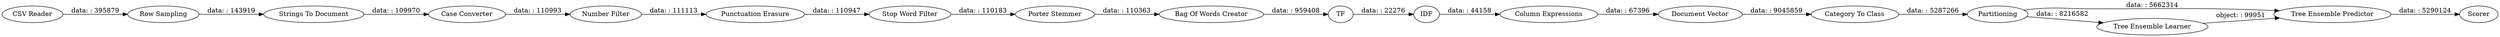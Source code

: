 digraph {
	"-303187127418774455_8" [label="Strings To Document"]
	"-303187127418774455_11" [label="Punctuation Erasure"]
	"-303187127418774455_7" [label="Row Sampling"]
	"-303187127418774455_12" [label="Stop Word Filter"]
	"-303187127418774455_18" [label="Document Vector"]
	"-303187127418774455_14" [label="Bag Of Words Creator"]
	"-303187127418774455_30" [label="Tree Ensemble Predictor"]
	"-303187127418774455_10" [label="Number Filter"]
	"-303187127418774455_16" [label=IDF]
	"-303187127418774455_25" [label=Scorer]
	"-303187127418774455_19" [label="Category To Class"]
	"-303187127418774455_13" [label="Porter Stemmer"]
	"-303187127418774455_22" [label=Partitioning]
	"-303187127418774455_17" [label="Column Expressions"]
	"-303187127418774455_9" [label="Case Converter"]
	"-303187127418774455_29" [label="Tree Ensemble Learner"]
	"-303187127418774455_15" [label=TF]
	"-303187127418774455_2" [label="CSV Reader"]
	"-303187127418774455_15" -> "-303187127418774455_16" [label="data: : 22276"]
	"-303187127418774455_13" -> "-303187127418774455_14" [label="data: : 110363"]
	"-303187127418774455_2" -> "-303187127418774455_7" [label="data: : 395879"]
	"-303187127418774455_14" -> "-303187127418774455_15" [label="data: : 959408"]
	"-303187127418774455_9" -> "-303187127418774455_10" [label="data: : 110993"]
	"-303187127418774455_17" -> "-303187127418774455_18" [label="data: : 67396"]
	"-303187127418774455_18" -> "-303187127418774455_19" [label="data: : 9045859"]
	"-303187127418774455_29" -> "-303187127418774455_30" [label="object: : 99951"]
	"-303187127418774455_7" -> "-303187127418774455_8" [label="data: : 143919"]
	"-303187127418774455_12" -> "-303187127418774455_13" [label="data: : 110183"]
	"-303187127418774455_30" -> "-303187127418774455_25" [label="data: : 5290124"]
	"-303187127418774455_8" -> "-303187127418774455_9" [label="data: : 109970"]
	"-303187127418774455_22" -> "-303187127418774455_29" [label="data: : 8216582"]
	"-303187127418774455_11" -> "-303187127418774455_12" [label="data: : 110947"]
	"-303187127418774455_10" -> "-303187127418774455_11" [label="data: : 111113"]
	"-303187127418774455_16" -> "-303187127418774455_17" [label="data: : 44158"]
	"-303187127418774455_22" -> "-303187127418774455_30" [label="data: : 5662314"]
	"-303187127418774455_19" -> "-303187127418774455_22" [label="data: : 5287266"]
	rankdir=LR
}
